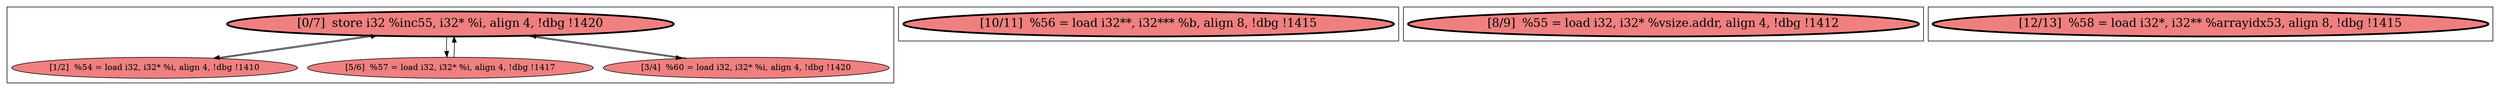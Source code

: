 
digraph G {



node630->node632 [ ]
node630->node629 [ ]
node629->node630 [ ]
node632->node630 [ ]
node631->node630 [ ]
node630->node631 [ ]


subgraph cluster3 {


node633 [penwidth=3.0,fontsize=20,fillcolor=lightcoral,label="[10/11]  %56 = load i32**, i32*** %b, align 8, !dbg !1415",shape=ellipse,style=filled ]



}

subgraph cluster2 {


node632 [fillcolor=lightcoral,label="[1/2]  %54 = load i32, i32* %i, align 4, !dbg !1410",shape=ellipse,style=filled ]
node629 [fillcolor=lightcoral,label="[5/6]  %57 = load i32, i32* %i, align 4, !dbg !1417",shape=ellipse,style=filled ]
node631 [fillcolor=lightcoral,label="[3/4]  %60 = load i32, i32* %i, align 4, !dbg !1420",shape=ellipse,style=filled ]
node630 [penwidth=3.0,fontsize=20,fillcolor=lightcoral,label="[0/7]  store i32 %inc55, i32* %i, align 4, !dbg !1420",shape=ellipse,style=filled ]



}

subgraph cluster0 {


node627 [penwidth=3.0,fontsize=20,fillcolor=lightcoral,label="[8/9]  %55 = load i32, i32* %vsize.addr, align 4, !dbg !1412",shape=ellipse,style=filled ]



}

subgraph cluster1 {


node628 [penwidth=3.0,fontsize=20,fillcolor=lightcoral,label="[12/13]  %58 = load i32*, i32** %arrayidx53, align 8, !dbg !1415",shape=ellipse,style=filled ]



}

}

